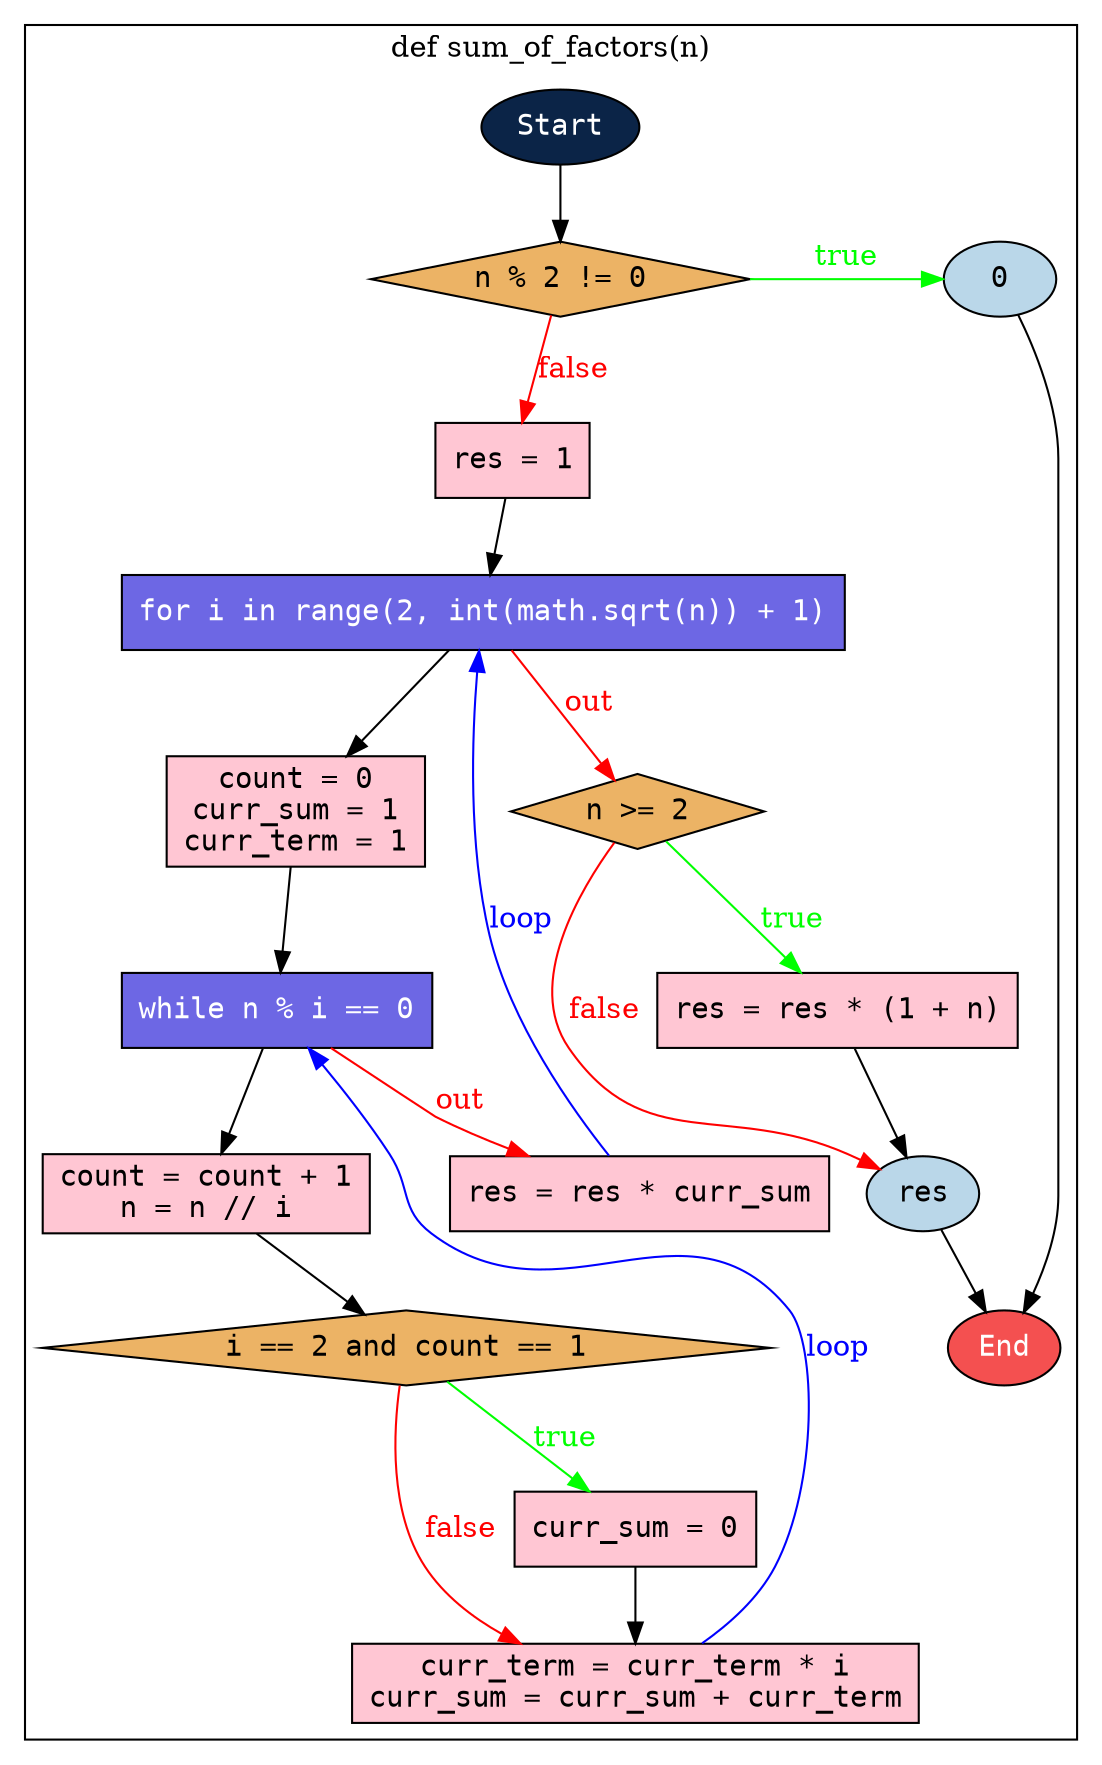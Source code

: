 digraph my_graph {
bgcolor="white"
node [fontname="courier"]

LStart_sum_of_factors [shape=ellipse] [label="Start"] [type="START"] [style=filled fillcolor="#0B2447" fontcolor=white]
L14 [shape=diamond] [label="n % 2 != 0"] [type="CONDITIONS"] [style=filled fillcolor="#ECB365" fontcolor=black]
L15 [shape=ellipse] [label="0"] [type="RETURN"] [style=filled fillcolor="#BAD7E9" fontcolor=black]
L19 [shape=rect] [label="res = 1
"] [type="STATEMENT"] [style=filled fillcolor="#FFC6D3" fontcolor=black]
L20 [shape=rect] [label="for i in range(2, int(math.sqrt(n)) + 1)"] [type="LOOP"] [style=filled fillcolor="#6D67E4" fontcolor=white]
L23 [shape=rect] [label="count = 0
curr_sum = 1
curr_term = 1
"] [type="STATEMENT"] [style=filled fillcolor="#FFC6D3" fontcolor=black]
L26 [shape=rect] [label="while n % i == 0"] [type="LOOP"] [style=filled fillcolor="#6D67E4" fontcolor=white]
L27 [shape=rect] [label="count = count + 1
n = n // i
"] [type="STATEMENT"] [style=filled fillcolor="#FFC6D3" fontcolor=black]
L34 [shape=diamond] [label="i == 2 and count == 1"] [type="CONDITIONS"] [style=filled fillcolor="#ECB365" fontcolor=black]
L35 [shape=rect] [label="curr_sum = 0
"] [type="STATEMENT"] [style=filled fillcolor="#FFC6D3" fontcolor=black]
L37 [shape=rect] [label="curr_term = curr_term * i
curr_sum = curr_sum + curr_term
"] [type="STATEMENT"] [style=filled fillcolor="#FFC6D3" fontcolor=black]
L40 [shape=rect] [label="res = res * curr_sum
"] [type="STATEMENT"] [style=filled fillcolor="#FFC6D3" fontcolor=black]
L45 [shape=diamond] [label="n >= 2"] [type="CONDITIONS"] [style=filled fillcolor="#ECB365" fontcolor=black]
L46 [shape=rect] [label="res = res * (1 + n)
"] [type="STATEMENT"] [style=filled fillcolor="#FFC6D3" fontcolor=black]
L48 [shape=ellipse] [label="res"] [type="RETURN"] [style=filled fillcolor="#BAD7E9" fontcolor=black]
L999999 [shape=ellipse] [label="End"] [type="END"] [style=filled fillcolor="#F45050" fontcolor=white]

subgraph cluster_sum_of_factors {
label = "def sum_of_factors(n)";

LStart_sum_of_factors -> L14    [source="@current_to_next"]
{rank=same; L14; L15}; source="@condition_and_return"
L14 -> L15 [color=green] [fontcolor=green] [label="true"] [source="@if_to_next_node"]
L14 -> L19 [color=red] [fontcolor=red] [label="false"] [source="@if_to_next_sibling"]
L15 -> L999999    [source="@return_to_end"]
L19 -> L20    [source="@current_to_next"]
L20 -> L23    [source="@loop_to_next"]
L20 -> L45 [color=red] [fontcolor=red] [label="out"] [source="@loop_to_next_sibling"]
L40 -> L20 [color=blue] [fontcolor=blue] [label="loop"] [source="@last_to_loop"]
L23 -> L26    [source="@current_to_next"]
L26 -> L27    [source="@loop_to_next"]
L26 -> L40 [color=red] [fontcolor=red] [label="out"] [source="@loop_to_next_sibling"]
L37 -> L26 [color=blue] [fontcolor=blue] [label="loop"] [source="@last_to_loop"]
L27 -> L34    [source="@current_to_next"]
L34 -> L35 [color=green] [fontcolor=green] [label="true"] [source="@if_to_next_node"]
L34 -> L37 [color=red] [fontcolor=red] [label="false"] [source="@if_to_next_sibling"]
L35 -> L37    [source="@current_to_next"]


L45 -> L46 [color=green] [fontcolor=green] [label="true"] [source="@if_to_next_node"]
L45 -> L48 [color=red] [fontcolor=red] [label="false"] [source="@if_to_next_sibling"]
L46 -> L48    [source="@current_to_next"]
L48 -> L999999    [source="@return_to_end"]
}


}

